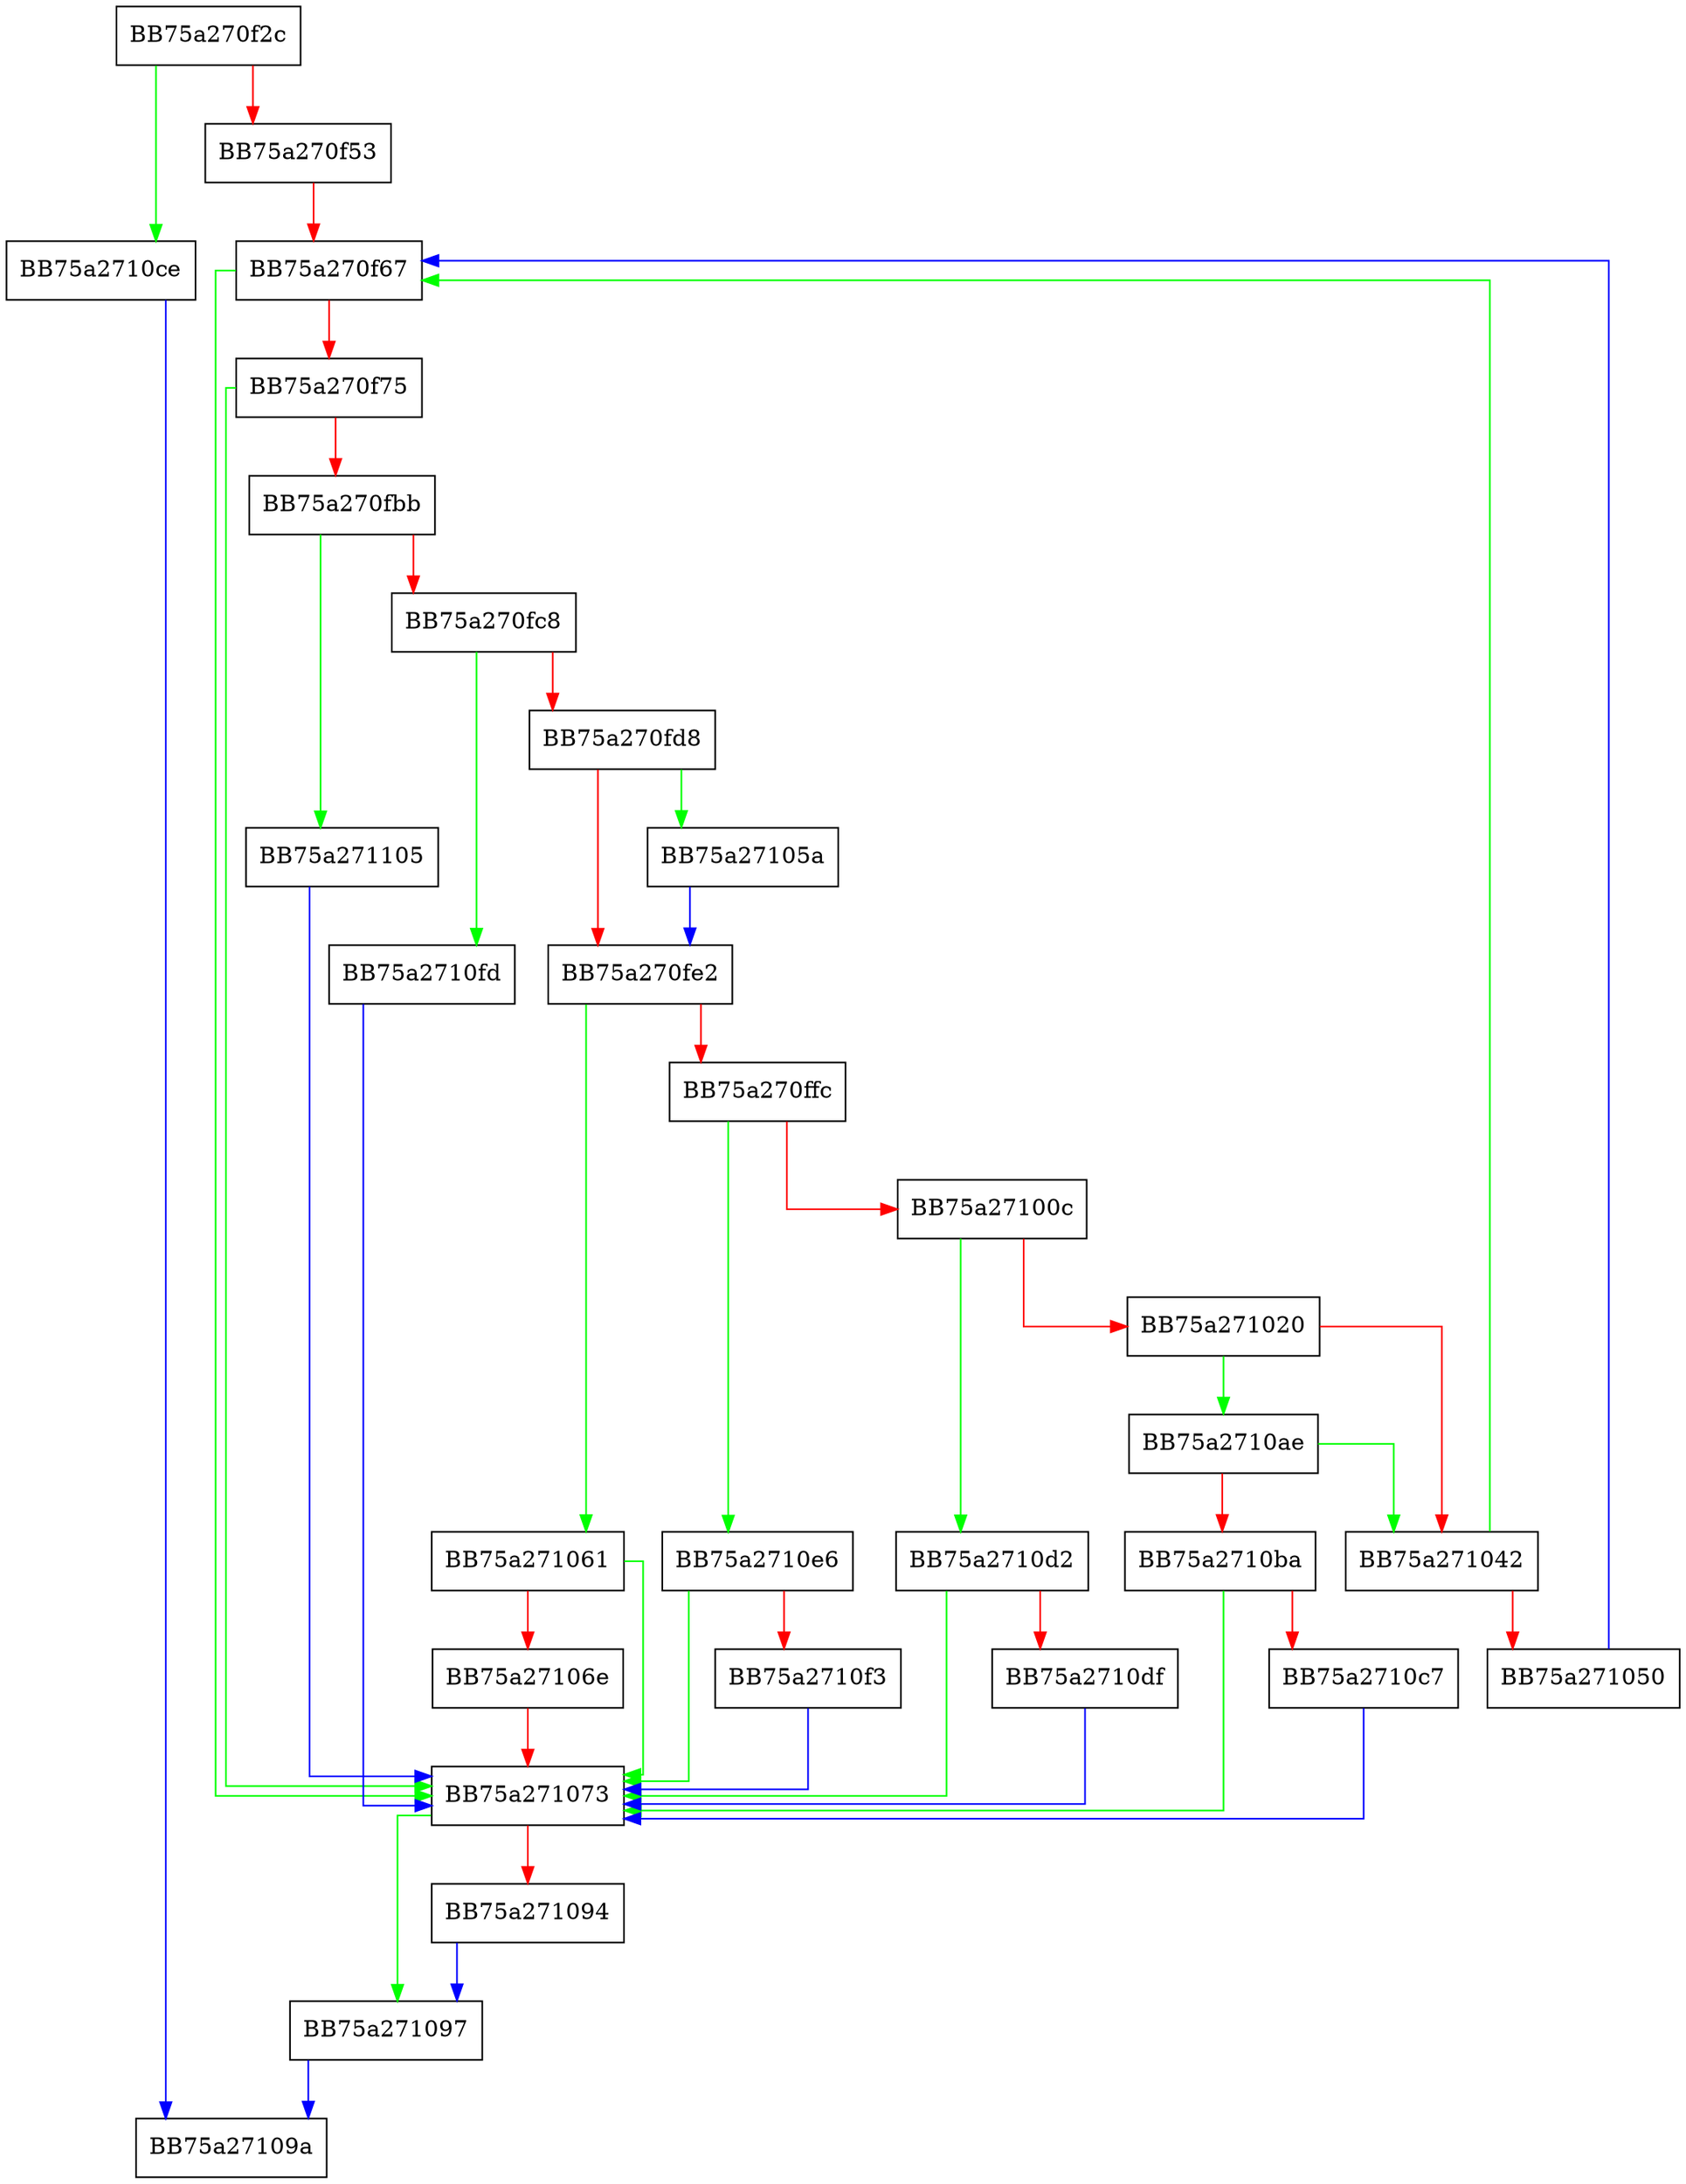 digraph get_msize {
  node [shape="box"];
  graph [splines=ortho];
  BB75a270f2c -> BB75a2710ce [color="green"];
  BB75a270f2c -> BB75a270f53 [color="red"];
  BB75a270f53 -> BB75a270f67 [color="red"];
  BB75a270f67 -> BB75a271073 [color="green"];
  BB75a270f67 -> BB75a270f75 [color="red"];
  BB75a270f75 -> BB75a271073 [color="green"];
  BB75a270f75 -> BB75a270fbb [color="red"];
  BB75a270fbb -> BB75a271105 [color="green"];
  BB75a270fbb -> BB75a270fc8 [color="red"];
  BB75a270fc8 -> BB75a2710fd [color="green"];
  BB75a270fc8 -> BB75a270fd8 [color="red"];
  BB75a270fd8 -> BB75a27105a [color="green"];
  BB75a270fd8 -> BB75a270fe2 [color="red"];
  BB75a270fe2 -> BB75a271061 [color="green"];
  BB75a270fe2 -> BB75a270ffc [color="red"];
  BB75a270ffc -> BB75a2710e6 [color="green"];
  BB75a270ffc -> BB75a27100c [color="red"];
  BB75a27100c -> BB75a2710d2 [color="green"];
  BB75a27100c -> BB75a271020 [color="red"];
  BB75a271020 -> BB75a2710ae [color="green"];
  BB75a271020 -> BB75a271042 [color="red"];
  BB75a271042 -> BB75a270f67 [color="green"];
  BB75a271042 -> BB75a271050 [color="red"];
  BB75a271050 -> BB75a270f67 [color="blue"];
  BB75a27105a -> BB75a270fe2 [color="blue"];
  BB75a271061 -> BB75a271073 [color="green"];
  BB75a271061 -> BB75a27106e [color="red"];
  BB75a27106e -> BB75a271073 [color="red"];
  BB75a271073 -> BB75a271097 [color="green"];
  BB75a271073 -> BB75a271094 [color="red"];
  BB75a271094 -> BB75a271097 [color="blue"];
  BB75a271097 -> BB75a27109a [color="blue"];
  BB75a2710ae -> BB75a271042 [color="green"];
  BB75a2710ae -> BB75a2710ba [color="red"];
  BB75a2710ba -> BB75a271073 [color="green"];
  BB75a2710ba -> BB75a2710c7 [color="red"];
  BB75a2710c7 -> BB75a271073 [color="blue"];
  BB75a2710ce -> BB75a27109a [color="blue"];
  BB75a2710d2 -> BB75a271073 [color="green"];
  BB75a2710d2 -> BB75a2710df [color="red"];
  BB75a2710df -> BB75a271073 [color="blue"];
  BB75a2710e6 -> BB75a271073 [color="green"];
  BB75a2710e6 -> BB75a2710f3 [color="red"];
  BB75a2710f3 -> BB75a271073 [color="blue"];
  BB75a2710fd -> BB75a271073 [color="blue"];
  BB75a271105 -> BB75a271073 [color="blue"];
}